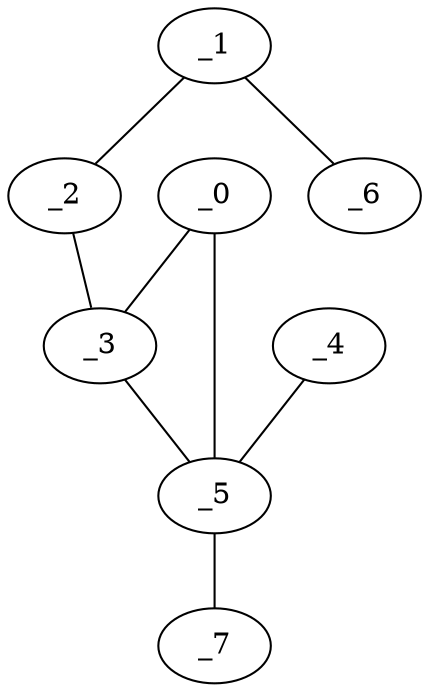 graph EP1_0024 {
	_0	 [x="2.39174",
		y="2.94562"];
	_3	 [x="0.546526",
		y="2.45259"];
	_0 -- _3;
	_5	 [x="1.88",
		y="1.75"];
	_0 -- _5;
	_1	 [x="2.25",
		y="0.71"];
	_2	 [x="0.775261",
		y="0.499403"];
	_1 -- _2;
	_6	 [x="2.04809",
		y="2.41946"];
	_1 -- _6;
	_2 -- _3;
	_3 -- _5;
	_4	 [x="0.10775",
		y="1.73072"];
	_4 -- _5;
	_7	 [x="2.72444",
		y="0.0315922"];
	_5 -- _7;
}
